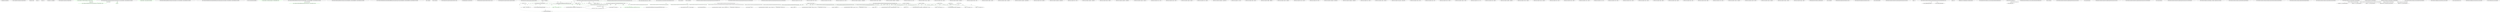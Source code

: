 digraph  {
n6 [label="CommandLine.ValueAttribute", span=""];
n0 [cluster="CommandLine.ValueAttribute.ValueAttribute(int)", label="Entry CommandLine.ValueAttribute.ValueAttribute(int)", span="21-21"];
n1 [cluster="CommandLine.ValueAttribute.ValueAttribute(int)", label="this.index = index", span="23-23"];
n2 [cluster="CommandLine.ValueAttribute.ValueAttribute(int)", label="this.min = -1", span="24-24"];
n3 [cluster="CommandLine.ValueAttribute.ValueAttribute(int)", label="this.max = -1", span="25-25"];
n4 [cluster="CommandLine.ValueAttribute.ValueAttribute(int)", label="this.separator = string.Empty", span="26-26"];
n5 [cluster="CommandLine.ValueAttribute.ValueAttribute(int)", label="Exit CommandLine.ValueAttribute.ValueAttribute(int)", span="21-21"];
d1 [cluster="Humanizer.DateHumanizeExtensions.Humanize(System.DateTime, bool, System.DateTime?, System.Globalization.CultureInfo)", color=green, community=0, label="var comparisonBase = dateToCompareAgainst ?? DateTime.UtcNow", prediction=0, span="21-21"];
d0 [cluster="Humanizer.DateHumanizeExtensions.Humanize(System.DateTime, bool, System.DateTime?, System.Globalization.CultureInfo)", label="Entry Humanizer.DateHumanizeExtensions.Humanize(System.DateTime, bool, System.DateTime?, System.Globalization.CultureInfo)", span="19-19"];
d2 [cluster="Humanizer.DateHumanizeExtensions.Humanize(System.DateTime, bool, System.DateTime?, System.Globalization.CultureInfo)", color=green, community=0, label="!utcDate", prediction=0, span="23-23"];
d3 [cluster="Humanizer.DateHumanizeExtensions.Humanize(System.DateTime, bool, System.DateTime?, System.Globalization.CultureInfo)", color=green, community=0, label="comparisonBase = comparisonBase.ToLocalTime()", prediction=2, span="24-24"];
d4 [cluster="Humanizer.DateHumanizeExtensions.Humanize(System.DateTime, bool, System.DateTime?, System.Globalization.CultureInfo)", color=green, community=0, label="return Configurator.DateTimeHumanizeStrategy.Humanize(input, comparisonBase, culture);", prediction=0, span="26-26"];
d5 [cluster="Humanizer.DateHumanizeExtensions.Humanize(System.DateTime, bool, System.DateTime?, System.Globalization.CultureInfo)", label="Exit Humanizer.DateHumanizeExtensions.Humanize(System.DateTime, bool, System.DateTime?, System.Globalization.CultureInfo)", span="19-19"];
d7 [cluster="Humanizer.DateTimeHumanizeStrategy.IDateTimeHumanizeStrategy.Humanize(System.DateTime, System.DateTime, System.Globalization.CultureInfo)", label="Entry Humanizer.DateTimeHumanizeStrategy.IDateTimeHumanizeStrategy.Humanize(System.DateTime, System.DateTime, System.Globalization.CultureInfo)", span="13-13"];
d6 [cluster="System.DateTime.ToLocalTime()", label="Entry System.DateTime.ToLocalTime()", span="0-0"];
d9 [cluster="Humanizer.DateHumanizeExtensions.Humanize(System.DateTimeOffset, System.DateTimeOffset?, System.Globalization.CultureInfo)", color=green, community=0, label="var comparisonBase = dateToCompareAgainst ?? DateTimeOffset.UtcNow", prediction=4, span="38-38"];
d8 [cluster="Humanizer.DateHumanizeExtensions.Humanize(System.DateTimeOffset, System.DateTimeOffset?, System.Globalization.CultureInfo)", label="Entry Humanizer.DateHumanizeExtensions.Humanize(System.DateTimeOffset, System.DateTimeOffset?, System.Globalization.CultureInfo)", span="36-36"];
d10 [cluster="Humanizer.DateHumanizeExtensions.Humanize(System.DateTimeOffset, System.DateTimeOffset?, System.Globalization.CultureInfo)", color=green, community=0, label="return Configurator.DateTimeOffsetHumanizeStrategy.Humanize(input, comparisonBase, culture);", prediction=5, span="40-40"];
d11 [cluster="Humanizer.DateHumanizeExtensions.Humanize(System.DateTimeOffset, System.DateTimeOffset?, System.Globalization.CultureInfo)", label="Exit Humanizer.DateHumanizeExtensions.Humanize(System.DateTimeOffset, System.DateTimeOffset?, System.Globalization.CultureInfo)", span="36-36"];
d12 [cluster="Humanizer.DateTimeHumanizeStrategy.IDateTimeOffsetHumanizeStrategy.Humanize(System.DateTimeOffset, System.DateTimeOffset, System.Globalization.CultureInfo)", label="Entry Humanizer.DateTimeHumanizeStrategy.IDateTimeOffsetHumanizeStrategy.Humanize(System.DateTimeOffset, System.DateTimeOffset, System.Globalization.CultureInfo)", span="13-13"];
m1_6 [cluster="Unk.Equal", file="InflectorExtensions.cs", label="Entry Unk.Equal", span=""];
m1_5 [cluster="int.ToWords()", file="InflectorExtensions.cs", label="Entry int.ToWords()", span="25-25"];
m1_2 [cluster="Humanizer.Tests.NumberToWordsTests.ToWords(int, string)", file="InflectorExtensions.cs", label="Entry Humanizer.Tests.NumberToWordsTests.ToWords(int, string)", span="40-40"];
m1_3 [cluster="Humanizer.Tests.NumberToWordsTests.ToWords(int, string)", file="InflectorExtensions.cs", label="Assert.Equal(expected, number.ToWords())", span="42-42"];
m1_4 [cluster="Humanizer.Tests.NumberToWordsTests.ToWords(int, string)", file="InflectorExtensions.cs", label="Exit Humanizer.Tests.NumberToWordsTests.ToWords(int, string)", span="40-40"];
m1_0 [cluster="Humanizer.Tests.NumberToWordsTests.NumberToWordsTests()", file="InflectorExtensions.cs", label="Entry Humanizer.Tests.NumberToWordsTests.NumberToWordsTests()", span="7-7"];
m1_1 [cluster="Humanizer.Tests.NumberToWordsTests.NumberToWordsTests()", file="InflectorExtensions.cs", label="Exit Humanizer.Tests.NumberToWordsTests.NumberToWordsTests()", span="7-7"];
m2_9 [cluster="Humanizer.Localisation.NumberToWords.FinnishNumberToWordsConverter.Convert(int)", file="InflectorTests.cs", label="(number / 1000000) > 0", span="34-34"];
m2_12 [cluster="Humanizer.Localisation.NumberToWords.FinnishNumberToWordsConverter.Convert(int)", file="InflectorTests.cs", label="(number / 1000) > 0", span="43-43"];
m2_36 [cluster="Humanizer.Localisation.NumberToWords.FinnishNumberToWordsConverter.GetOrdinalUnit(int, bool)", file="InflectorTests.cs", label="Exit Humanizer.Localisation.NumberToWords.FinnishNumberToWordsConverter.GetOrdinalUnit(int, bool)", span="75-75"];
m2_29 [cluster="System.Collections.Generic.List<T>.Add(T)", file="InflectorTests.cs", label="Entry System.Collections.Generic.List<T>.Add(T)", span="0-0"];
m2_30 [cluster="string.Join(string, System.Collections.Generic.IEnumerable<string>)", file="InflectorTests.cs", label="Entry string.Join(string, System.Collections.Generic.IEnumerable<string>)", span="0-0"];
m2_31 [cluster="string.Trim()", file="InflectorTests.cs", label="Entry string.Trim()", span="0-0"];
m2_28 [cluster="string.Titleize()", file="InflectorTests.cs", label="Entry string.Titleize()", span="262-262"];
m2_17 [cluster="Humanizer.Localisation.NumberToWords.FinnishNumberToWordsConverter.Convert(int)", file="InflectorTests.cs", label="number %= 100", span="58-58"];
m2_18 [cluster="Humanizer.Localisation.NumberToWords.FinnishNumberToWordsConverter.Convert(int)", color=green, community=0, file="InflectorTests.cs", label="number >= 20 && (number / 10) > 0", prediction=6, span="61-61"];
m2_19 [cluster="Humanizer.Localisation.NumberToWords.FinnishNumberToWordsConverter.Convert(int)", file="InflectorTests.cs", label="parts.Add(string.Format(''{0}kymmentä'', Convert(number / 10)))", span="63-63"];
m2_41 [cluster="Humanizer.Localisation.NumberToWords.FinnishNumberToWordsConverter.ToOrdinal(int, bool)", file="InflectorTests.cs", label="var parts = new List<string>()", span="90-90"];
m2_42 [cluster="Humanizer.Localisation.NumberToWords.FinnishNumberToWordsConverter.ToOrdinal(int, bool)", file="InflectorTests.cs", label="(number / 1000000000) > 0", span="92-92"];
m2_43 [cluster="Humanizer.Localisation.NumberToWords.FinnishNumberToWordsConverter.ToOrdinal(int, bool)", file="InflectorTests.cs", label="parts.Add(string.Format(''{0}miljardis'', (number / 1000000000) == 1 ? '''' : ToOrdinal(number / 1000000000, true)))", span="94-94"];
m2_49 [cluster="Humanizer.Localisation.NumberToWords.FinnishNumberToWordsConverter.ToOrdinal(int, bool)", file="InflectorTests.cs", label="parts.Add(string.Format(''{0}tuhannes'', (number / 1000) == 1 ? '''' : ToOrdinal(number / 1000, true)))", span="106-106"];
m2_50 [cluster="Humanizer.Localisation.NumberToWords.FinnishNumberToWordsConverter.ToOrdinal(int, bool)", file="InflectorTests.cs", label="number %= 1000", span="107-107"];
m2_51 [cluster="Humanizer.Localisation.NumberToWords.FinnishNumberToWordsConverter.ToOrdinal(int, bool)", file="InflectorTests.cs", label="(number / 100) > 0", span="110-110"];
m2_52 [cluster="Humanizer.Localisation.NumberToWords.FinnishNumberToWordsConverter.ToOrdinal(int, bool)", file="InflectorTests.cs", label="parts.Add(string.Format(''{0}sadas'', (number / 100) == 1 ? '''' : ToOrdinal(number / 100, true)))", span="112-112"];
m2_53 [cluster="Humanizer.Localisation.NumberToWords.FinnishNumberToWordsConverter.ToOrdinal(int, bool)", file="InflectorTests.cs", label="number %= 100", span="113-113"];
m2_54 [cluster="Humanizer.Localisation.NumberToWords.FinnishNumberToWordsConverter.ToOrdinal(int, bool)", file="InflectorTests.cs", label="number >= 20 && (number / 10) > 0", span="116-116"];
m2_55 [cluster="Humanizer.Localisation.NumberToWords.FinnishNumberToWordsConverter.ToOrdinal(int, bool)", file="InflectorTests.cs", label="parts.Add(string.Format(''{0}kymmenes'', ToOrdinal(number / 10, true)))", span="118-118"];
m2_56 [cluster="Humanizer.Localisation.NumberToWords.FinnishNumberToWordsConverter.ToOrdinal(int, bool)", file="InflectorTests.cs", label="number %= 10", span="119-119"];
m2_57 [cluster="Humanizer.Localisation.NumberToWords.FinnishNumberToWordsConverter.ToOrdinal(int, bool)", file="InflectorTests.cs", label="number > 10 && number < 20", span="121-121"];
m2_58 [cluster="Humanizer.Localisation.NumberToWords.FinnishNumberToWordsConverter.ToOrdinal(int, bool)", file="InflectorTests.cs", label="parts.Add(string.Format(''{0}toista'', GetOrdinalUnit(number % 10, true)))", span="122-122"];
m2_59 [cluster="Humanizer.Localisation.NumberToWords.FinnishNumberToWordsConverter.ToOrdinal(int, bool)", file="InflectorTests.cs", label="number > 0 && number <= 10", span="124-124"];
m2_60 [cluster="Humanizer.Localisation.NumberToWords.FinnishNumberToWordsConverter.ToOrdinal(int, bool)", file="InflectorTests.cs", label="parts.Add(GetOrdinalUnit(number, useExceptions))", span="125-125"];
m2_61 [cluster="Humanizer.Localisation.NumberToWords.FinnishNumberToWordsConverter.ToOrdinal(int, bool)", file="InflectorTests.cs", label="return string.Join('''', parts);", span="127-127"];
m2_62 [cluster="Humanizer.Localisation.NumberToWords.FinnishNumberToWordsConverter.ToOrdinal(int, bool)", file="InflectorTests.cs", label="Exit Humanizer.Localisation.NumberToWords.FinnishNumberToWordsConverter.ToOrdinal(int, bool)", span="85-85"];
m2_63 [cluster="Humanizer.Localisation.NumberToWords.FinnishNumberToWordsConverter.ConvertToOrdinal(int)", file="InflectorTests.cs", label="Entry Humanizer.Localisation.NumberToWords.FinnishNumberToWordsConverter.ConvertToOrdinal(int)", span="130-130"];
m2_64 [cluster="Humanizer.Localisation.NumberToWords.FinnishNumberToWordsConverter.ConvertToOrdinal(int)", file="InflectorTests.cs", label="return ToOrdinal(number, false);", span="132-132"];
m2_65 [cluster="Humanizer.Localisation.NumberToWords.FinnishNumberToWordsConverter.ConvertToOrdinal(int)", file="InflectorTests.cs", label="Exit Humanizer.Localisation.NumberToWords.FinnishNumberToWordsConverter.ConvertToOrdinal(int)", span="130-130"];
m2_66 [cluster="Humanizer.Tests.PluralTestSource.GetEnumerator()", file="InflectorTests.cs", label="Humanizer.Localisation.NumberToWords.FinnishNumberToWordsConverter", span=""];
m2_67 [cluster="Humanizer.Tests.PluralTestSource.GetEnumerator()", file="InflectorTests.cs", label="yield return new object[] {''wife'', ''wives''};", span="177-177"];
m2_68 [cluster="Humanizer.Tests.PluralTestSource.GetEnumerator()", file="InflectorTests.cs", label="yield return new object[] {''safe'', ''saves''};", span="178-178"];
m2_69 [cluster="Humanizer.Tests.PluralTestSource.GetEnumerator()", file="InflectorTests.cs", label="yield return new object[] {''half'', ''halves''};", span="179-179"];
m2_70 [cluster="Humanizer.Tests.PluralTestSource.GetEnumerator()", file="InflectorTests.cs", label="yield return new object[] {''move'', ''moves''};", span="181-181"];
m2_71 [cluster="Humanizer.Tests.PluralTestSource.GetEnumerator()", file="InflectorTests.cs", label="yield return new object[] {''salesperson'', ''salespeople''};", span="183-183"];
m2_72 [cluster="Humanizer.Tests.PluralTestSource.GetEnumerator()", file="InflectorTests.cs", label="yield return new object[] {''person'', ''people''};", span="184-184"];
m2_73 [cluster="Humanizer.Tests.PluralTestSource.GetEnumerator()", file="InflectorTests.cs", label="yield return new object[] {''spokesman'', ''spokesmen''};", span="186-186"];
m2_74 [cluster="Humanizer.Tests.PluralTestSource.GetEnumerator()", file="InflectorTests.cs", label="yield return new object[] {''man'', ''men''};", span="187-187"];
m2_75 [cluster="Humanizer.Tests.PluralTestSource.GetEnumerator()", file="InflectorTests.cs", label="yield return new object[] {''woman'', ''women''};", span="188-188"];
m2_76 [cluster="Humanizer.Tests.PluralTestSource.GetEnumerator()", file="InflectorTests.cs", label="yield return new object[] {''basis'', ''bases''};", span="190-190"];
m2_77 [cluster="Humanizer.Tests.PluralTestSource.GetEnumerator()", file="InflectorTests.cs", label="yield return new object[] {''diagnosis'', ''diagnoses''};", span="191-191"];
m2_78 [cluster="Humanizer.Tests.PluralTestSource.GetEnumerator()", file="InflectorTests.cs", label="yield return new object[] {''datum'', ''data''};", span="193-193"];
m2_79 [cluster="Humanizer.Tests.PluralTestSource.GetEnumerator()", file="InflectorTests.cs", label="yield return new object[] {''medium'', ''media''};", span="194-194"];
m2_80 [cluster="Humanizer.Tests.PluralTestSource.GetEnumerator()", file="InflectorTests.cs", label="yield return new object[] {''analysis'', ''analyses''};", span="195-195"];
m2_81 [cluster="Humanizer.Tests.PluralTestSource.GetEnumerator()", file="InflectorTests.cs", label="yield return new object[] {''node_child'', ''node_children''};", span="197-197"];
m2_82 [cluster="Humanizer.Tests.PluralTestSource.GetEnumerator()", file="InflectorTests.cs", label="yield return new object[] {''child'', ''children''};", span="198-198"];
m2_83 [cluster="Humanizer.Tests.PluralTestSource.GetEnumerator()", file="InflectorTests.cs", label="yield return new object[] {''experience'', ''experiences''};", span="200-200"];
m2_84 [cluster="Humanizer.Tests.PluralTestSource.GetEnumerator()", file="InflectorTests.cs", label="yield return new object[] {''day'', ''days''};", span="201-201"];
m2_85 [cluster="Humanizer.Tests.PluralTestSource.GetEnumerator()", file="InflectorTests.cs", label="yield return new object[] {''comment'', ''comments''};", span="203-203"];
m2_86 [cluster="Humanizer.Tests.PluralTestSource.GetEnumerator()", file="InflectorTests.cs", label="yield return new object[] {''foobar'', ''foobars''};", span="204-204"];
m2_87 [cluster="Humanizer.Tests.PluralTestSource.GetEnumerator()", file="InflectorTests.cs", label="yield return new object[] {''newsletter'', ''newsletters''};", span="205-205"];
m2_88 [cluster="Humanizer.Tests.PluralTestSource.GetEnumerator()", file="InflectorTests.cs", label="yield return new object[] {''old_news'', ''old_news''};", span="207-207"];
m2_89 [cluster="Humanizer.Tests.PluralTestSource.GetEnumerator()", file="InflectorTests.cs", label="yield return new object[] {''news'', ''news''};", span="208-208"];
m2_90 [cluster="Humanizer.Tests.PluralTestSource.GetEnumerator()", file="InflectorTests.cs", label="yield return new object[] {''series'', ''series''};", span="210-210"];
m2_91 [cluster="Humanizer.Tests.PluralTestSource.GetEnumerator()", file="InflectorTests.cs", label="yield return new object[] {''species'', ''species''};", span="211-211"];
m2_92 [cluster="Humanizer.Tests.PluralTestSource.GetEnumerator()", file="InflectorTests.cs", label="yield return new object[] {''quiz'', ''quizzes''};", span="213-213"];
m2_93 [cluster="Humanizer.Tests.PluralTestSource.GetEnumerator()", file="InflectorTests.cs", label="yield return new object[] {''perspective'', ''perspectives''};", span="215-215"];
m2_94 [cluster="Humanizer.Tests.PluralTestSource.GetEnumerator()", file="InflectorTests.cs", label="yield return new object[] {''ox'', ''oxen''};", span="217-217"];
m2_95 [cluster="Humanizer.Tests.PluralTestSource.GetEnumerator()", file="InflectorTests.cs", label="yield return new object[] {''photo'', ''photos''};", span="218-218"];
m2_96 [cluster="Humanizer.Tests.PluralTestSource.GetEnumerator()", file="InflectorTests.cs", label="yield return new object[] {''buffalo'', ''buffaloes''};", span="219-219"];
m2_97 [cluster="Humanizer.Tests.PluralTestSource.GetEnumerator()", file="InflectorTests.cs", label="yield return new object[] {''tomato'', ''tomatoes''};", span="220-220"];
m2_98 [cluster="Humanizer.Tests.PluralTestSource.GetEnumerator()", file="InflectorTests.cs", label="yield return new object[] {''dwarf'', ''dwarves''};", span="221-221"];
m2_99 [cluster="Humanizer.Tests.PluralTestSource.GetEnumerator()", file="InflectorTests.cs", label="yield return new object[] {''elf'', ''elves''};", span="222-222"];
m2_100 [cluster="Humanizer.Tests.PluralTestSource.GetEnumerator()", file="InflectorTests.cs", label="yield return new object[] {''information'', ''information''};", span="223-223"];
m2_101 [cluster="Humanizer.Tests.PluralTestSource.GetEnumerator()", file="InflectorTests.cs", label="yield return new object[] {''equipment'', ''equipment''};", span="224-224"];
m2_102 [cluster="Humanizer.Tests.PluralTestSource.GetEnumerator()", file="InflectorTests.cs", label="yield return new object[] {''bus'', ''buses''};", span="225-225"];
m2_103 [cluster="Humanizer.Tests.PluralTestSource.GetEnumerator()", file="InflectorTests.cs", label="yield return new object[] {''status'', ''statuses''};", span="226-226"];
m2_104 [cluster="Humanizer.Tests.PluralTestSource.GetEnumerator()", file="InflectorTests.cs", label="yield return new object[] {''status_code'', ''status_codes''};", span="227-227"];
m2_105 [cluster="Humanizer.Tests.PluralTestSource.GetEnumerator()", file="InflectorTests.cs", label="yield return new object[] {''mouse'', ''mice''};", span="228-228"];
m2_106 [cluster="Humanizer.Tests.PluralTestSource.GetEnumerator()", file="InflectorTests.cs", label="yield return new object[] {''louse'', ''lice''};", span="230-230"];
m2_107 [cluster="Humanizer.Tests.PluralTestSource.GetEnumerator()", file="InflectorTests.cs", label="yield return new object[] {''house'', ''houses''};", span="231-231"];
m2_108 [cluster="Humanizer.Tests.PluralTestSource.GetEnumerator()", file="InflectorTests.cs", label="yield return new object[] {''octopus'', ''octopi''};", span="232-232"];
m2_109 [cluster="Humanizer.Tests.PluralTestSource.GetEnumerator()", file="InflectorTests.cs", label="yield return new object[] {''virus'', ''viri''};", span="233-233"];
m2_110 [cluster="Humanizer.Tests.PluralTestSource.GetEnumerator()", file="InflectorTests.cs", label="yield return new object[] {''alias'', ''aliases''};", span="234-234"];
m2_111 [cluster="Humanizer.Tests.PluralTestSource.GetEnumerator()", file="InflectorTests.cs", label="yield return new object[] {''portfolio'', ''portfolios''};", span="235-235"];
m2_112 [cluster="Humanizer.Tests.PluralTestSource.GetEnumerator()", file="InflectorTests.cs", label="yield return new object[] {''vertex'', ''vertices''};", span="237-237"];
m2_113 [cluster="Humanizer.Tests.PluralTestSource.GetEnumerator()", file="InflectorTests.cs", label="yield return new object[] {''matrix'', ''matrices''};", span="238-238"];
m2_114 [cluster="Humanizer.Tests.PluralTestSource.GetEnumerator()", file="InflectorTests.cs", label="yield return new object[] {''axis'', ''axes''};", span="240-240"];
m2_115 [cluster="Humanizer.Tests.PluralTestSource.GetEnumerator()", file="InflectorTests.cs", label="yield return new object[] {''testis'', ''testes''};", span="241-241"];
m2_116 [cluster="Humanizer.Tests.PluralTestSource.GetEnumerator()", file="InflectorTests.cs", label="yield return new object[] {''crisis'', ''crises''};", span="242-242"];
m2_117 [cluster="Humanizer.Tests.PluralTestSource.GetEnumerator()", file="InflectorTests.cs", label="yield return new object[] {''rice'', ''rice''};", span="244-244"];
m2_118 [cluster="Humanizer.Tests.PluralTestSource.GetEnumerator()", file="InflectorTests.cs", label="yield return new object[] {''shoe'', ''shoes''};", span="245-245"];
m2_119 [cluster="Humanizer.Tests.PluralTestSource.GetEnumerator()", file="InflectorTests.cs", label="yield return new object[] {''horse'', ''horses''};", span="247-247"];
m2_120 [cluster="Humanizer.Tests.PluralTestSource.GetEnumerator()", file="InflectorTests.cs", label="yield return new object[] {''prize'', ''prizes''};", span="248-248"];
m2_121 [cluster="Humanizer.Tests.PluralTestSource.GetEnumerator()", file="InflectorTests.cs", label="yield return new object[] {''edge'', ''edges''};", span="249-249"];
m2_122 [cluster="Humanizer.Tests.PluralTestSource.GetEnumerator()", file="InflectorTests.cs", label="yield return new object[] {''goose'', ''geese''};", span="252-252"];
m2_123 [cluster="Humanizer.Tests.PluralTestSource.GetEnumerator()", file="InflectorTests.cs", label="yield return new object[] {''deer'', ''deer''};", span="253-253"];
m2_124 [cluster="Humanizer.Tests.PluralTestSource.GetEnumerator()", file="InflectorTests.cs", label="yield return new object[] {''sheep'', ''sheep''};", span="254-254"];
m2_125 [cluster="Humanizer.Tests.PluralTestSource.GetEnumerator()", file="InflectorTests.cs", label="yield return new object[] {''wolf'', ''wolves''};", span="255-255"];
m2_126 [cluster="Humanizer.Tests.PluralTestSource.GetEnumerator()", file="InflectorTests.cs", label="yield return new object[] {''volcano'', ''volcanoes''};", span="256-256"];
m2_127 [cluster="Humanizer.Tests.PluralTestSource.GetEnumerator()", file="InflectorTests.cs", label="yield return new object[] {''aircraft'', ''aircraft''};", span="257-257"];
m2_128 [cluster="Humanizer.Tests.PluralTestSource.GetEnumerator()", file="InflectorTests.cs", label="yield return new object[] {''alumna'', ''alumnae''};", span="258-258"];
m2_129 [cluster="Humanizer.Tests.PluralTestSource.GetEnumerator()", file="InflectorTests.cs", label="yield return new object[] {''alumnus'', ''alumni''};", span="259-259"];
m2_130 [cluster="Humanizer.Tests.PluralTestSource.GetEnumerator()", file="InflectorTests.cs", label="yield return new object[] {''fungus'', ''fungi''};", span="260-260"];
m2_131 [cluster="Humanizer.Tests.PluralTestSource.GetEnumerator()", file="InflectorTests.cs", label="Exit Humanizer.Tests.PluralTestSource.GetEnumerator()", span="154-154"];
m2_4 [cluster="Humanizer.Localisation.NumberToWords.FinnishNumberToWordsConverter.Convert(int)", file="InflectorTests.cs", label="return UnitsMap[0];", span="21-21"];
m2_21 [cluster="Humanizer.Localisation.NumberToWords.FinnishNumberToWordsConverter.Convert(int)", file="InflectorTests.cs", label="number > 10 && number < 20", span="66-66"];
m2_24 [cluster="Humanizer.Localisation.NumberToWords.FinnishNumberToWordsConverter.Convert(int)", file="InflectorTests.cs", label="parts.Add(UnitsMap[number])", span="70-70"];
m2_27 [cluster="Humanizer.Tests.InflectorTests.Titleize(string, string)", file="InflectorTests.cs", label="Exit Humanizer.Tests.InflectorTests.Titleize(string, string)", span="86-86"];
m2_37 [cluster="Humanizer.Tests.InflectorTests.Pascalize(string, string)", file="InflectorTests.cs", label="Entry Humanizer.Tests.InflectorTests.Pascalize(string, string)", span="119-119"];
m2_45 [cluster="Humanizer.Localisation.NumberToWords.FinnishNumberToWordsConverter.ToOrdinal(int, bool)", file="InflectorTests.cs", label="(number / 1000000) > 0", span="98-98"];
m2_46 [cluster="Humanizer.Localisation.NumberToWords.FinnishNumberToWordsConverter.ToOrdinal(int, bool)", file="InflectorTests.cs", label="parts.Add(string.Format(''{0}miljoonas'', (number / 1000000) == 1 ? '''' : ToOrdinal(number / 1000000, true)))", span="100-100"];
m2_47 [cluster="Humanizer.Localisation.NumberToWords.FinnishNumberToWordsConverter.ToOrdinal(int, bool)", file="InflectorTests.cs", label="number %= 1000000", span="101-101"];
m2_8 [cluster="Humanizer.Localisation.NumberToWords.FinnishNumberToWordsConverter.Convert(int)", file="InflectorTests.cs", label="number %= 1000000000", span="31-31"];
m2_40 [cluster="Humanizer.Localisation.NumberToWords.FinnishNumberToWordsConverter.ToOrdinal(int, bool)", file="InflectorTests.cs", label="return OrdinalUnitsMap[0];", span="88-88"];
m2_25 [cluster="Humanizer.Localisation.NumberToWords.FinnishNumberToWordsConverter.Convert(int)", file="InflectorTests.cs", label="return string.Join('''', parts).Trim();", span="72-72"];
m2_26 [cluster="Humanizer.Localisation.NumberToWords.FinnishNumberToWordsConverter.Convert(int)", file="InflectorTests.cs", label="Exit Humanizer.Localisation.NumberToWords.FinnishNumberToWordsConverter.Convert(int)", span="15-15"];
m2_0 [cluster="Humanizer.Localisation.NumberToWords.FinnishNumberToWordsConverter.Convert(int)", file="InflectorTests.cs", label="Entry Humanizer.Localisation.NumberToWords.FinnishNumberToWordsConverter.Convert(int)", span="15-15"];
m2_1 [cluster="Humanizer.Localisation.NumberToWords.FinnishNumberToWordsConverter.Convert(int)", file="InflectorTests.cs", label="number < 0", span="17-17"];
m2_2 [cluster="Humanizer.Localisation.NumberToWords.FinnishNumberToWordsConverter.Convert(int)", file="InflectorTests.cs", label="return string.Format(''miinus {0}'', Convert(-number));", span="18-18"];
m2_3 [cluster="Humanizer.Localisation.NumberToWords.FinnishNumberToWordsConverter.Convert(int)", file="InflectorTests.cs", label="number == 0", span="20-20"];
m2_16 [cluster="Humanizer.Localisation.NumberToWords.FinnishNumberToWordsConverter.Convert(int)", file="InflectorTests.cs", label="parts.Add(number / 100 == 1\r\n                    ? ''sata''\r\n                    : string.Format(''{0}sataa'', Convert(number / 100)))", span="54-56"];
m2_13 [cluster="Humanizer.Tests.InflectorTests.Singularize(string, string)", color=green, community=0, file="InflectorTests.cs", label="Entry Humanizer.Tests.InflectorTests.Singularize(string, string)", prediction=6, span="58-58"];
m2_5 [cluster="Humanizer.Tests.InflectorTests.PluralizeAlreadyPluralWord(string, string)", file="InflectorTests.cs", label="Entry Humanizer.Tests.InflectorTests.PluralizeAlreadyPluralWord(string, string)", span="43-43"];
m2_14 [cluster="Humanizer.Tests.InflectorTests.Singularize(string, string)", file="InflectorTests.cs", label="Assert.Equal(singular, plural.Singularize())", span="60-60"];
m2_15 [cluster="Humanizer.Tests.InflectorTests.Singularize(string, string)", file="InflectorTests.cs", label="Exit Humanizer.Tests.InflectorTests.Singularize(string, string)", span="58-58"];
m2_7 [cluster="Humanizer.Tests.InflectorTests.PluralizeAlreadyPluralWord(string, string)", file="InflectorTests.cs", label="Exit Humanizer.Tests.InflectorTests.PluralizeAlreadyPluralWord(string, string)", span="43-43"];
m2_20 [cluster="string.Singularize(Humanizer.Plurality)", file="InflectorTests.cs", label="Entry string.Singularize(Humanizer.Plurality)", span="206-206"];
m2_32 [cluster="Humanizer.Localisation.NumberToWords.FinnishNumberToWordsConverter.GetOrdinalUnit(int, bool)", file="InflectorTests.cs", label="Entry Humanizer.Localisation.NumberToWords.FinnishNumberToWordsConverter.GetOrdinalUnit(int, bool)", span="75-75"];
m2_38 [cluster="Humanizer.Localisation.NumberToWords.FinnishNumberToWordsConverter.ToOrdinal(int, bool)", file="InflectorTests.cs", label="Entry Humanizer.Localisation.NumberToWords.FinnishNumberToWordsConverter.ToOrdinal(int, bool)", span="85-85"];
m2_39 [cluster="Humanizer.Localisation.NumberToWords.FinnishNumberToWordsConverter.ToOrdinal(int, bool)", file="InflectorTests.cs", label="number == 0", span="87-87"];
m2_33 [cluster="Humanizer.Localisation.NumberToWords.FinnishNumberToWordsConverter.GetOrdinalUnit(int, bool)", file="InflectorTests.cs", label="useExceptions && OrdinalExceptions.ContainsKey(number)", span="77-77"];
m2_34 [cluster="Humanizer.Localisation.NumberToWords.FinnishNumberToWordsConverter.GetOrdinalUnit(int, bool)", file="InflectorTests.cs", label="return OrdinalExceptions[number];", span="79-79"];
m2_35 [cluster="Humanizer.Localisation.NumberToWords.FinnishNumberToWordsConverter.GetOrdinalUnit(int, bool)", file="InflectorTests.cs", label="return OrdinalUnitsMap[number];", span="82-82"];
m2_132 [cluster="Humanizer.Tests.PluralTestSource.System.Collections.IEnumerable.GetEnumerator()", file="InflectorTests.cs", label="Entry Humanizer.Tests.PluralTestSource.System.Collections.IEnumerable.GetEnumerator()", span="263-263"];
m2_133 [cluster="Humanizer.Tests.PluralTestSource.System.Collections.IEnumerable.GetEnumerator()", file="InflectorTests.cs", label="return GetEnumerator();", span="265-265"];
m2_134 [cluster="Humanizer.Tests.PluralTestSource.System.Collections.IEnumerable.GetEnumerator()", file="InflectorTests.cs", label="Exit Humanizer.Tests.PluralTestSource.System.Collections.IEnumerable.GetEnumerator()", span="263-263"];
m2_44 [cluster="Humanizer.Localisation.NumberToWords.FinnishNumberToWordsConverter.ToOrdinal(int, bool)", file="InflectorTests.cs", label="number %= 1000000000", span="95-95"];
m2_48 [cluster="Humanizer.Localisation.NumberToWords.FinnishNumberToWordsConverter.ToOrdinal(int, bool)", file="InflectorTests.cs", label="(number / 1000) > 0", span="104-104"];
m2_135 [file="InflectorTests.cs", label="Humanizer.Tests.PluralTestSource", span=""];
m3_3 [cluster="int.ToString()", file="NumberToWordsConverterRegistry.cs", label="Entry int.ToString()", span="0-0"];
m3_0 [cluster="Humanizer.Localisation.NumberToWords.DefaultNumberToWordsConverter.Convert(int)", file="NumberToWordsConverterRegistry.cs", label="Entry Humanizer.Localisation.NumberToWords.DefaultNumberToWordsConverter.Convert(int)", span="4-4"];
m3_1 [cluster="Humanizer.Localisation.NumberToWords.DefaultNumberToWordsConverter.Convert(int)", file="NumberToWordsConverterRegistry.cs", label="return number.ToString();", span="6-6"];
m3_2 [cluster="Humanizer.Localisation.NumberToWords.DefaultNumberToWordsConverter.Convert(int)", file="NumberToWordsConverterRegistry.cs", label="Exit Humanizer.Localisation.NumberToWords.DefaultNumberToWordsConverter.Convert(int)", span="4-4"];
m3_4 [cluster="Humanizer.Localisation.NumberToWords.DefaultNumberToWordsConverter.ConvertToOrdinal(int)", file="NumberToWordsConverterRegistry.cs", label="Entry Humanizer.Localisation.NumberToWords.DefaultNumberToWordsConverter.ConvertToOrdinal(int)", span="9-9"];
m3_5 [cluster="Humanizer.Localisation.NumberToWords.DefaultNumberToWordsConverter.ConvertToOrdinal(int)", file="NumberToWordsConverterRegistry.cs", label="return number.ToString();", span="11-11"];
m3_6 [cluster="Humanizer.Localisation.NumberToWords.DefaultNumberToWordsConverter.ConvertToOrdinal(int)", file="NumberToWordsConverterRegistry.cs", label="Exit Humanizer.Localisation.NumberToWords.DefaultNumberToWordsConverter.ConvertToOrdinal(int)", span="9-9"];
m5_8 [cluster="Humanizer.Configuration.LocaliserRegistry<TLocaliser>.Register(string, TLocaliser)", file="OrdinalizerRegistry.cs", label="Entry Humanizer.Configuration.LocaliserRegistry<TLocaliser>.Register(string, TLocaliser)", span="54-54"];
m5_9 [cluster="Humanizer.Localisation.Ordinalizers.SpanishOrdinalizer.SpanishOrdinalizer()", file="OrdinalizerRegistry.cs", label="Entry Humanizer.Localisation.Ordinalizers.SpanishOrdinalizer.SpanishOrdinalizer()", span="2-2"];
m5_11 [cluster="Humanizer.Localisation.Ordinalizers.BrazilianPortugueseOrdinalizer.BrazilianPortugueseOrdinalizer()", file="OrdinalizerRegistry.cs", label="Entry Humanizer.Localisation.Ordinalizers.BrazilianPortugueseOrdinalizer.BrazilianPortugueseOrdinalizer()", span="2-2"];
m5_7 [cluster="Humanizer.Localisation.Ordinalizers.EnglishOrdinalizer.EnglishOrdinalizer()", file="OrdinalizerRegistry.cs", label="Entry Humanizer.Localisation.Ordinalizers.EnglishOrdinalizer.EnglishOrdinalizer()", span="2-2"];
m5_12 [cluster="Humanizer.Localisation.Ordinalizers.GermanOrdinalizer.GermanOrdinalizer()", file="OrdinalizerRegistry.cs", label="Entry Humanizer.Localisation.Ordinalizers.GermanOrdinalizer.GermanOrdinalizer()", span="2-2"];
m5_0 [cluster="Humanizer.Configuration.OrdinalizerRegistry.OrdinalizerRegistry()", file="OrdinalizerRegistry.cs", label="Entry Humanizer.Configuration.OrdinalizerRegistry.OrdinalizerRegistry()", span="6-6"];
m5_1 [cluster="Humanizer.Configuration.OrdinalizerRegistry.OrdinalizerRegistry()", file="OrdinalizerRegistry.cs", label="Register(''en'', new EnglishOrdinalizer())", span="8-8"];
m5_2 [cluster="Humanizer.Configuration.OrdinalizerRegistry.OrdinalizerRegistry()", file="OrdinalizerRegistry.cs", label="Register(''es'', new SpanishOrdinalizer())", span="9-9"];
m5_3 [cluster="Humanizer.Configuration.OrdinalizerRegistry.OrdinalizerRegistry()", file="OrdinalizerRegistry.cs", label="Register(''ru'', new RussianOrdinalizer())", span="10-10"];
m5_4 [cluster="Humanizer.Configuration.OrdinalizerRegistry.OrdinalizerRegistry()", file="OrdinalizerRegistry.cs", label="Register(''pt-BR'', new BrazilianPortugueseOrdinalizer())", span="11-11"];
m5_5 [cluster="Humanizer.Configuration.OrdinalizerRegistry.OrdinalizerRegistry()", file="OrdinalizerRegistry.cs", label="Register(''de'', new GermanOrdinalizer())", span="12-12"];
m5_6 [cluster="Humanizer.Configuration.OrdinalizerRegistry.OrdinalizerRegistry()", file="OrdinalizerRegistry.cs", label="Exit Humanizer.Configuration.OrdinalizerRegistry.OrdinalizerRegistry()", span="6-6"];
m5_10 [cluster="Humanizer.Localisation.Ordinalizers.RussianOrdinalizer.RussianOrdinalizer()", file="OrdinalizerRegistry.cs", label="Entry Humanizer.Localisation.Ordinalizers.RussianOrdinalizer.RussianOrdinalizer()", span="2-2"];
m5_13 [file="OrdinalizerRegistry.cs", label="Humanizer.Configuration.OrdinalizerRegistry", span=""];
m6_0 [cluster="Humanizer.StringExentions.FormatWith(string, params object[])", file="StringExentions.cs", label="Entry Humanizer.StringExentions.FormatWith(string, params object[])", span="15-15"];
m6_1 [cluster="Humanizer.StringExentions.FormatWith(string, params object[])", file="StringExentions.cs", label="return String.Format(format, args);", span="17-17"];
m6_2 [cluster="Humanizer.StringExentions.FormatWith(string, params object[])", file="StringExentions.cs", label="Exit Humanizer.StringExentions.FormatWith(string, params object[])", span="15-15"];
m6_3 [cluster="string.Format(string, params object[])", file="StringExentions.cs", label="Entry string.Format(string, params object[])", span="0-0"];
d1 -> d4  [color=green, key=1, label=comparisonBase, style=dashed];
d0 -> d2  [color=green, key=1, label=bool, style=dashed];
d0 -> d4  [color=green, key=1, label="System.DateTime", style=dashed];
d8 -> d10  [color=green, key=1, label="System.DateTimeOffset", style=dashed];
m2_17 -> m2_19  [color=darkseagreen4, key=1, label=int, style=dashed];
m2_17 -> m2_20  [color=darkseagreen4, key=1, label=int, style=dashed];
m2_17 -> m2_21  [color=darkseagreen4, key=1, label=int, style=dashed];
m2_17 -> m2_24  [color=darkseagreen4, key=1, label=int, style=dashed];
m2_41 -> m2_43  [color=darkseagreen4, key=1, label=parts, style=dashed];
m2_41 -> m2_46  [color=darkseagreen4, key=1, label=parts, style=dashed];
m2_41 -> m2_49  [color=darkseagreen4, key=1, label=parts, style=dashed];
m2_41 -> m2_52  [color=darkseagreen4, key=1, label=parts, style=dashed];
m2_41 -> m2_55  [color=darkseagreen4, key=1, label=parts, style=dashed];
m2_41 -> m2_58  [color=darkseagreen4, key=1, label=parts, style=dashed];
m2_41 -> m2_60  [color=darkseagreen4, key=1, label=parts, style=dashed];
m2_41 -> m2_61  [color=darkseagreen4, key=1, label=parts, style=dashed];
m2_50 -> m2_52  [color=darkseagreen4, key=1, label=int, style=dashed];
m2_50 -> m2_55  [color=darkseagreen4, key=1, label=int, style=dashed];
m2_50 -> m2_58  [color=darkseagreen4, key=1, label=int, style=dashed];
m2_50 -> m2_60  [color=darkseagreen4, key=1, label=int, style=dashed];
m2_50 -> m2_54  [color=darkseagreen4, key=1, label=int, style=dashed];
m2_50 -> m2_57  [color=darkseagreen4, key=1, label=int, style=dashed];
m2_50 -> m2_59  [color=darkseagreen4, key=1, label=int, style=dashed];
m2_53 -> m2_55  [color=darkseagreen4, key=1, label=int, style=dashed];
m2_53 -> m2_58  [color=darkseagreen4, key=1, label=int, style=dashed];
m2_53 -> m2_60  [color=darkseagreen4, key=1, label=int, style=dashed];
m2_53 -> m2_57  [color=darkseagreen4, key=1, label=int, style=dashed];
m2_53 -> m2_59  [color=darkseagreen4, key=1, label=int, style=dashed];
m2_56 -> m2_60  [color=darkseagreen4, key=1, label=int, style=dashed];
m2_66 -> m2_13  [color=green, key=1, label="Humanizer.Localisation.NumberToWords.FinnishNumberToWordsConverter", style=dashed];
m2_66 -> m2_2  [color=darkseagreen4, key=1, label="Humanizer.Localisation.NumberToWords.FinnishNumberToWordsConverter", style=dashed];
m2_66 -> m2_7  [color=darkseagreen4, key=1, label="Humanizer.Localisation.NumberToWords.FinnishNumberToWordsConverter", style=dashed];
m2_66 -> m2_16  [color=darkseagreen4, key=1, label="Humanizer.Localisation.NumberToWords.FinnishNumberToWordsConverter", style=dashed];
m2_66 -> m2_19  [color=darkseagreen4, key=1, label="Humanizer.Localisation.NumberToWords.FinnishNumberToWordsConverter", style=dashed];
m2_66 -> m2_43  [color=darkseagreen4, key=1, label="Humanizer.Localisation.NumberToWords.FinnishNumberToWordsConverter", style=dashed];
m2_66 -> m2_46  [color=darkseagreen4, key=1, label="Humanizer.Localisation.NumberToWords.FinnishNumberToWordsConverter", style=dashed];
m2_66 -> m2_49  [color=darkseagreen4, key=1, label="Humanizer.Localisation.NumberToWords.FinnishNumberToWordsConverter", style=dashed];
m2_66 -> m2_52  [color=darkseagreen4, key=1, label="Humanizer.Localisation.NumberToWords.FinnishNumberToWordsConverter", style=dashed];
m2_66 -> m2_55  [color=darkseagreen4, key=1, label="Humanizer.Localisation.NumberToWords.FinnishNumberToWordsConverter", style=dashed];
m2_66 -> m2_58  [color=darkseagreen4, key=1, label="Humanizer.Localisation.NumberToWords.FinnishNumberToWordsConverter", style=dashed];
m2_66 -> m2_60  [color=darkseagreen4, key=1, label="Humanizer.Localisation.NumberToWords.FinnishNumberToWordsConverter", style=dashed];
m2_66 -> m2_64  [color=darkseagreen4, key=1, label="Humanizer.Localisation.NumberToWords.FinnishNumberToWordsConverter", style=dashed];
m2_47 -> m2_49  [color=darkseagreen4, key=1, label=int, style=dashed];
m2_47 -> m2_52  [color=darkseagreen4, key=1, label=int, style=dashed];
m2_47 -> m2_55  [color=darkseagreen4, key=1, label=int, style=dashed];
m2_47 -> m2_58  [color=darkseagreen4, key=1, label=int, style=dashed];
m2_47 -> m2_60  [color=darkseagreen4, key=1, label=int, style=dashed];
m2_47 -> m2_51  [color=darkseagreen4, key=1, label=int, style=dashed];
m2_47 -> m2_54  [color=darkseagreen4, key=1, label=int, style=dashed];
m2_47 -> m2_57  [color=darkseagreen4, key=1, label=int, style=dashed];
m2_47 -> m2_59  [color=darkseagreen4, key=1, label=int, style=dashed];
m2_8 -> m2_13  [color=green, key=1, label=int, style=dashed];
m2_8 -> m2_18  [color=green, key=1, label=int, style=dashed];
m2_8 -> m2_12  [color=darkseagreen4, key=1, label=int, style=dashed];
m2_8 -> m2_14  [color=darkseagreen4, key=1, label=int, style=dashed];
m2_8 -> m2_15  [color=darkseagreen4, key=1, label=int, style=dashed];
m2_8 -> m2_16  [color=darkseagreen4, key=1, label=int, style=dashed];
m2_8 -> m2_19  [color=darkseagreen4, key=1, label=int, style=dashed];
m2_8 -> m2_20  [color=darkseagreen4, key=1, label=int, style=dashed];
m2_8 -> m2_21  [color=darkseagreen4, key=1, label=int, style=dashed];
m2_8 -> m2_24  [color=darkseagreen4, key=1, label=int, style=dashed];
m2_0 -> m2_13  [color=green, key=1, label=int, style=dashed];
m2_0 -> m2_18  [color=green, key=1, label=int, style=dashed];
m2_0 -> m2_2  [color=darkseagreen4, key=1, label=int, style=dashed];
m2_0 -> m2_3  [color=darkseagreen4, key=1, label=int, style=dashed];
m2_0 -> m2_7  [color=darkseagreen4, key=1, label=int, style=dashed];
m2_0 -> m2_9  [color=darkseagreen4, key=1, label=int, style=dashed];
m2_0 -> m2_12  [color=darkseagreen4, key=1, label=int, style=dashed];
m2_0 -> m2_14  [color=darkseagreen4, key=1, label=int, style=dashed];
m2_0 -> m2_15  [color=darkseagreen4, key=1, label=int, style=dashed];
m2_0 -> m2_16  [color=darkseagreen4, key=1, label=int, style=dashed];
m2_0 -> m2_19  [color=darkseagreen4, key=1, label=int, style=dashed];
m2_0 -> m2_20  [color=darkseagreen4, key=1, label=int, style=dashed];
m2_0 -> m2_21  [color=darkseagreen4, key=1, label=int, style=dashed];
m2_0 -> m2_24  [color=darkseagreen4, key=1, label=int, style=dashed];
m2_5 -> m2_13  [color=green, key=1, label=parts, style=dashed];
m2_5 -> m2_7  [color=darkseagreen4, key=1, label=parts, style=dashed];
m2_5 -> m2_16  [color=darkseagreen4, key=1, label=parts, style=dashed];
m2_5 -> m2_19  [color=darkseagreen4, key=1, label=parts, style=dashed];
m2_5 -> m2_24  [color=darkseagreen4, key=1, label=parts, style=dashed];
m2_5 -> m2_25  [color=darkseagreen4, key=1, label=parts, style=dashed];
m2_14 -> m2_18  [color=green, key=1, label=int, style=dashed];
m2_14 -> m2_14  [color=darkseagreen4, key=1, label=int, style=dashed];
m2_14 -> m2_16  [color=darkseagreen4, key=1, label=int, style=dashed];
m2_14 -> m2_19  [color=darkseagreen4, key=1, label=int, style=dashed];
m2_14 -> m2_20  [color=darkseagreen4, key=1, label=int, style=dashed];
m2_14 -> m2_21  [color=darkseagreen4, key=1, label=int, style=dashed];
m2_14 -> m2_24  [color=darkseagreen4, key=1, label=int, style=dashed];
m2_20 -> m2_20  [color=darkseagreen4, key=1, label=int, style=dashed];
m2_20 -> m2_24  [color=darkseagreen4, key=1, label=int, style=dashed];
m2_32 -> m2_34  [color=darkseagreen4, key=1, label=int, style=dashed];
m2_32 -> m2_35  [color=darkseagreen4, key=1, label=int, style=dashed];
m2_38 -> m2_43  [color=darkseagreen4, key=1, label=int, style=dashed];
m2_38 -> m2_46  [color=darkseagreen4, key=1, label=int, style=dashed];
m2_38 -> m2_49  [color=darkseagreen4, key=1, label=int, style=dashed];
m2_38 -> m2_52  [color=darkseagreen4, key=1, label=int, style=dashed];
m2_38 -> m2_55  [color=darkseagreen4, key=1, label=int, style=dashed];
m2_38 -> m2_58  [color=darkseagreen4, key=1, label=int, style=dashed];
m2_38 -> m2_60  [color=darkseagreen4, key=1, label=int, style=dashed];
m2_38 -> m2_42  [color=darkseagreen4, key=1, label=int, style=dashed];
m2_38 -> m2_45  [color=darkseagreen4, key=1, label=int, style=dashed];
m2_38 -> m2_48  [color=darkseagreen4, key=1, label=int, style=dashed];
m2_38 -> m2_51  [color=darkseagreen4, key=1, label=int, style=dashed];
m2_38 -> m2_54  [color=darkseagreen4, key=1, label=int, style=dashed];
m2_38 -> m2_57  [color=darkseagreen4, key=1, label=int, style=dashed];
m2_38 -> m2_59  [color=darkseagreen4, key=1, label=int, style=dashed];
m2_44 -> m2_46  [color=darkseagreen4, key=1, label=int, style=dashed];
m2_44 -> m2_49  [color=darkseagreen4, key=1, label=int, style=dashed];
m2_44 -> m2_52  [color=darkseagreen4, key=1, label=int, style=dashed];
m2_44 -> m2_55  [color=darkseagreen4, key=1, label=int, style=dashed];
m2_44 -> m2_58  [color=darkseagreen4, key=1, label=int, style=dashed];
m2_44 -> m2_60  [color=darkseagreen4, key=1, label=int, style=dashed];
m2_44 -> m2_48  [color=darkseagreen4, key=1, label=int, style=dashed];
m2_44 -> m2_51  [color=darkseagreen4, key=1, label=int, style=dashed];
m2_44 -> m2_54  [color=darkseagreen4, key=1, label=int, style=dashed];
m2_44 -> m2_57  [color=darkseagreen4, key=1, label=int, style=dashed];
m2_44 -> m2_59  [color=darkseagreen4, key=1, label=int, style=dashed];
m2_135 -> m2_133  [color=darkseagreen4, key=1, label="Humanizer.Tests.PluralTestSource", style=dashed];
m5_13 -> m5_1  [color=darkseagreen4, key=1, label="Humanizer.Configuration.OrdinalizerRegistry", style=dashed];
m5_13 -> m5_2  [color=darkseagreen4, key=1, label="Humanizer.Configuration.OrdinalizerRegistry", style=dashed];
m5_13 -> m5_3  [color=darkseagreen4, key=1, label="Humanizer.Configuration.OrdinalizerRegistry", style=dashed];
m5_13 -> m5_4  [color=darkseagreen4, key=1, label="Humanizer.Configuration.OrdinalizerRegistry", style=dashed];
m5_13 -> m5_5  [color=darkseagreen4, key=1, label="Humanizer.Configuration.OrdinalizerRegistry", style=dashed];
}
